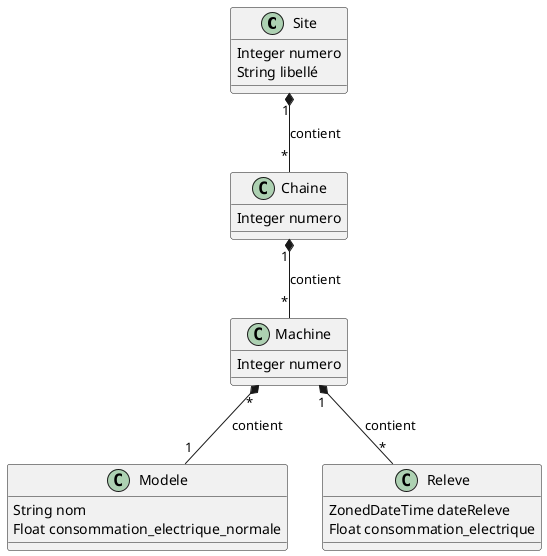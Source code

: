 @startuml
class Site {
 Integer numero
 String libellé
}
class Chaine {
  Integer numero
}
class Machine {
  Integer numero
}
class Modele {
    String nom
    Float consommation_electrique_normale
}
class Releve {
 ZonedDateTime dateReleve
 Float consommation_electrique
}
Site "1" *-- "*" Chaine : contient
Chaine "1" *-- "*" Machine: contient
Machine "*" *-- "1" Modele: contient
Machine "1" *-- "*" Releve: contient
@enduml
